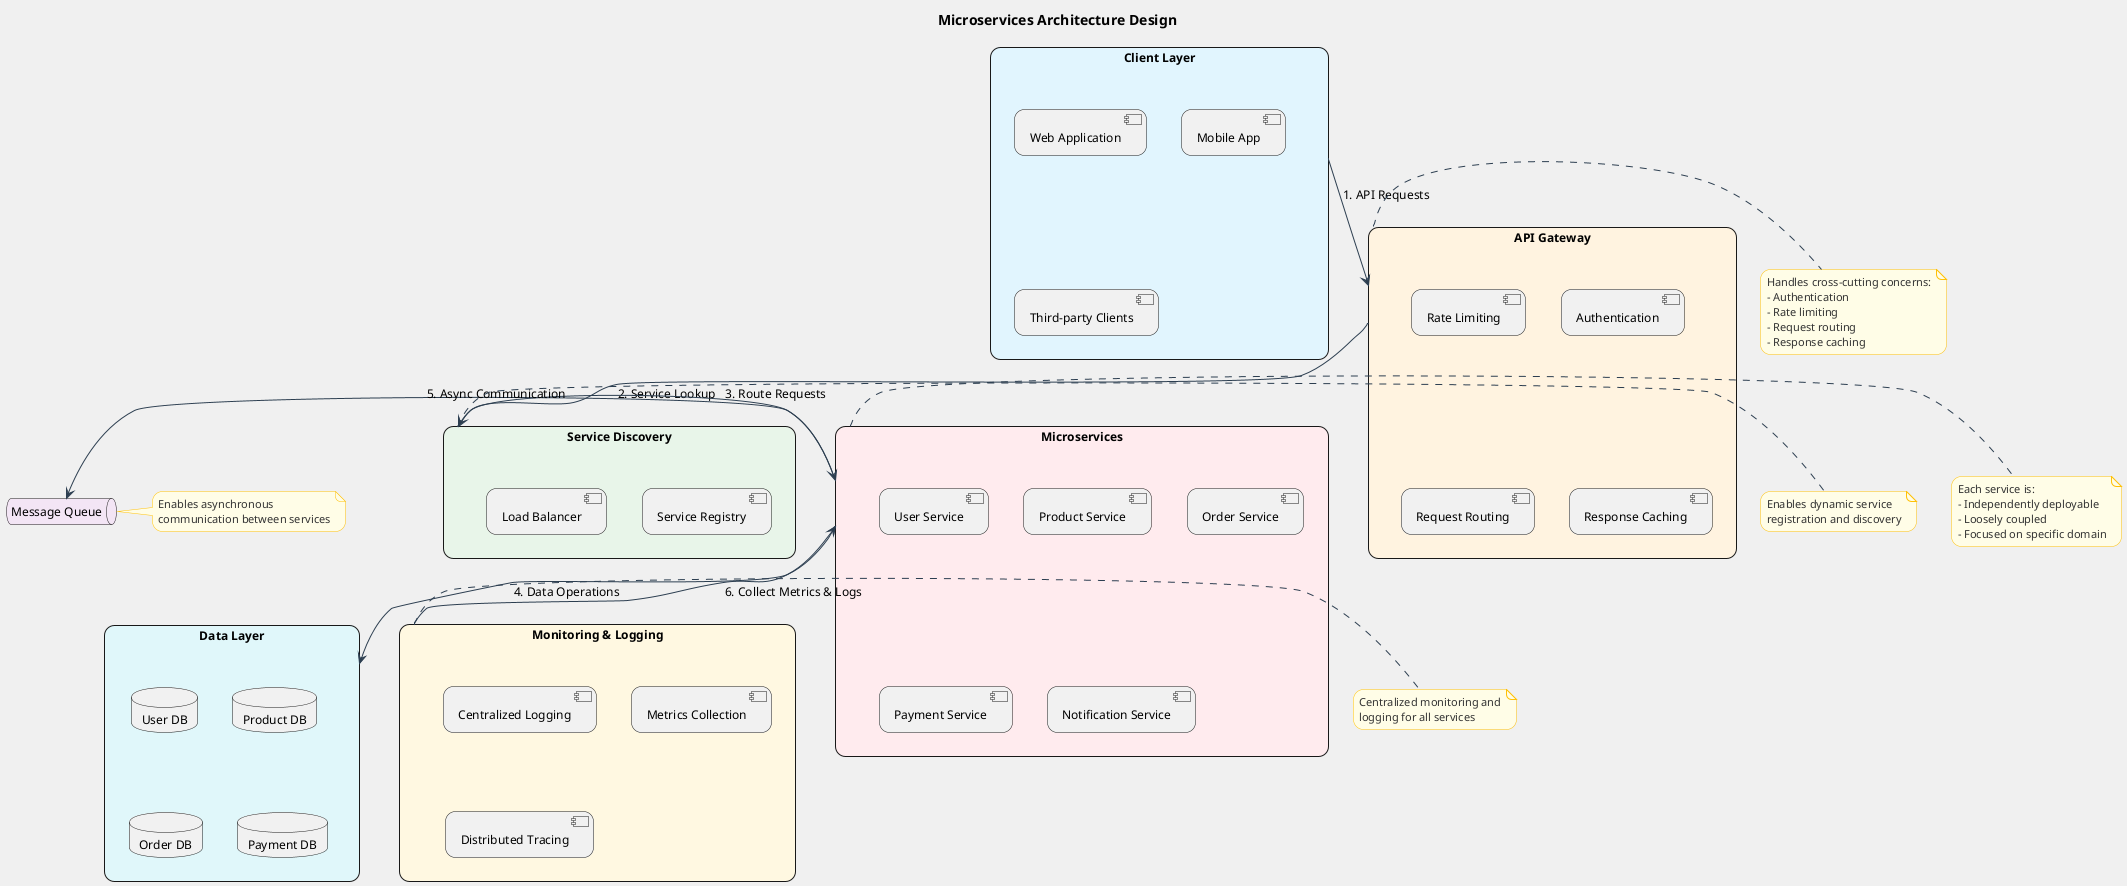 @startuml Microservices Architecture Design

allowmixing

skinparam {
    backgroundColor #F0F0F0
    handwritten false
    defaultFontName Arial
    defaultFontSize 12
    roundcorner 20
    shadowing false
    ArrowColor #2C3E50
    ActorBorderColor #2C3E50
    LifeLineBorderColor #2C3E50
    LifeLineBackgroundColor #A9DCDF
    
    ParticipantBorderColor #2C3E50
    ParticipantBackgroundColor #A9DCDF
    ParticipantFontName Arial
    ParticipantFontSize 12
    ParticipantFontColor #2C3E50
    
    ActorBackgroundColor #A9DCDF
    ActorFontColor #2C3E50
    ActorFontSize 12
    ActorFontName Arial
    
    RectangleBackgroundColor #FFFFFF
    
    NoteFontName Arial
    NoteFontSize 11
    NoteFontColor #333333
    NoteBackgroundColor #FFFDE7
    NoteBorderColor #FFC107
}

title Microservices Architecture Design

' Client Layer
rectangle "Client Layer" as ClientLayer #E1F5FE {
    component "Web Application" as WebApp
    component "Mobile App" as MobileApp
    component "Third-party Clients" as ThirdPartyClients
}

' API Gateway
RECTANGLE "API Gateway" as APIGateway #FFF3E0 {
    component "Authentication" as Auth
    component "Rate Limiting" as RateLimit
    component "Request Routing" as RequestRouting
    component "Response Caching" as ResponseCaching
}

' Service Discovery
RECTANGLE "Service Discovery" as ServiceDiscovery #E8F5E9 {
    component "Service Registry" as ServiceRegistry
    component "Load Balancer" as LoadBalancer
}

' Microservices
RECTANGLE "Microservices" as Microservices #FFEBEE {
    component "User Service" as UserService
    component "Product Service" as ProductService
    component "Order Service" as OrderService
    component "Payment Service" as PaymentService
    component "Notification Service" as NotificationService
}

' Data Layer
RECTANGLE "Data Layer" as DataLayer #E0F7FA {
    database "User DB" as UserDB
    database "Product DB" as ProductDB
    database "Order DB" as OrderDB
    database "Payment DB" as PaymentDB
}

' Message Queue
queue "Message Queue" as MessageQueue #F3E5F5

' Monitoring and Logging
RECTANGLE "Monitoring & Logging" as MonitoringLogging #FFF8E1 {
    component "Centralized Logging" as CentralizedLogging
    component "Metrics Collection" as MetricsCollection
    component "Distributed Tracing" as DistributedTracing
}

' Connections
ClientLayer -down-> APIGateway : 1. API Requests
APIGateway -down-> ServiceDiscovery : 2. Service Lookup
ServiceDiscovery -right-> Microservices : 3. Route Requests
Microservices -down-> DataLayer : 4. Data Operations
Microservices -left-> MessageQueue : 5. Async Communication
MonitoringLogging -up-> Microservices : 6. Collect Metrics & Logs

' Notes
note right of APIGateway
  Handles cross-cutting concerns:
  - Authentication
  - Rate limiting
  - Request routing
  - Response caching
end note

note right of ServiceDiscovery
  Enables dynamic service
  registration and discovery
end note

note right of Microservices
  Each service is:
  - Independently deployable
  - Loosely coupled
  - Focused on specific domain
end note

note right of MessageQueue
  Enables asynchronous
  communication between services
end note

note right of MonitoringLogging
  Centralized monitoring and
  logging for all services
end note

@enduml
